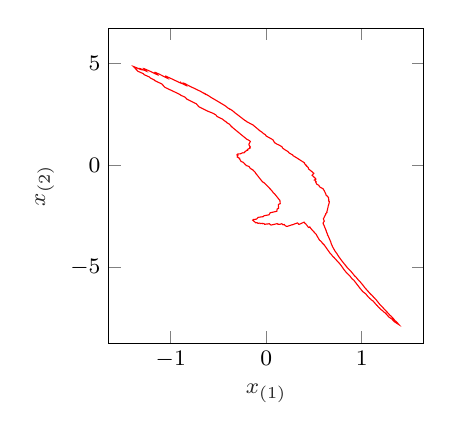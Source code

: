 % This file was created by matlab2tikz.
%
\begin{tikzpicture}
\footnotesize

\begin{axis}[%
width=4cm,
height=4cm,
at={(0in,0in)},
scale only axis,
xmin=-1.65,
xmax=1.65,
xlabel style={font=\color{white!15!black}},
xlabel={$x_{(1)}$},
ymin=-8.7,
ymax=6.7,
ylabel style={font=\color{white!15!black}},
ylabel={$x_{(2)}$},
axis background/.style={fill=white}
]
\addplot [color=red, forget plot]
  table[row sep=crcr]{%
-1.375	4.75\\
-1.391	4.828\\
-1.364	4.779\\
-1.344	4.737\\
-1.344	4.736\\
-1.319	4.688\\
-1.316	4.684\\
-1.327	4.737\\
-1.326	4.737\\
-1.325	4.735\\
-1.276	4.641\\
-1.275	4.639\\
-1.274	4.638\\
-1.257	4.605\\
-1.28	4.722\\
-1.279	4.721\\
-1.278	4.72\\
-1.231	4.627\\
-1.159	4.464\\
-1.158	4.463\\
-1.142	4.43\\
-1.162	4.538\\
-1.161	4.538\\
-1.16	4.536\\
-1.117	4.448\\
-1.05	4.289\\
-1.05	4.287\\
-1.034	4.254\\
-1.053	4.357\\
-1.053	4.358\\
-1.053	4.358\\
-1.052	4.357\\
-1.05	4.354\\
-0.973	4.188\\
-0.969	4.178\\
-0.895	4.016\\
-0.892	4.01\\
-0.892	4.009\\
-0.89	4.006\\
-0.893	4.027\\
-0.893	4.026\\
-0.859	3.949\\
-0.843	3.907\\
-0.842	3.905\\
-0.86	4.006\\
-0.86	4.006\\
-0.858	4.003\\
-0.795	3.854\\
-0.789	3.839\\
-0.685	3.606\\
-0.652	3.514\\
-0.655	3.533\\
-0.655	3.533\\
-0.653	3.53\\
-0.606	3.405\\
-0.582	3.328\\
-0.518	3.155\\
-0.512	3.134\\
-0.506	3.12\\
-0.431	2.912\\
-0.401	2.801\\
-0.396	2.788\\
-0.387	2.758\\
-0.387	2.76\\
-0.387	2.763\\
-0.386	2.76\\
-0.385	2.758\\
-0.382	2.752\\
-0.379	2.745\\
-0.358	2.684\\
-0.357	2.683\\
-0.322	2.544\\
-0.312	2.51\\
-0.306	2.492\\
-0.301	2.473\\
-0.301	2.47\\
-0.3	2.468\\
-0.299	2.466\\
-0.23	2.216\\
-0.209	2.152\\
-0.208	2.148\\
-0.206	2.137\\
-0.206	2.135\\
-0.141	1.977\\
-0.14	1.975\\
-0.067	1.689\\
-0.067	1.686\\
-0.046	1.622\\
-0.038	1.591\\
-0.031	1.559\\
-0.03	1.555\\
-0.029	1.55\\
-0.012	1.504\\
-0.012	1.504\\
-0.011	1.501\\
-0.009	1.491\\
-0.0	1.43\\
0.067	1.255\\
0.067	1.254\\
0.07	1.244\\
0.071	1.242\\
0.072	1.232\\
0.088	1.103\\
0.089	1.102\\
0.09	1.098\\
0.109	1.043\\
0.113	1.033\\
0.115	1.028\\
0.118	1.022\\
0.12	1.019\\
0.161	0.92\\
0.163	0.915\\
0.163	0.912\\
0.165	0.904\\
0.171	0.845\\
0.189	0.78\\
0.223	0.684\\
0.226	0.676\\
0.226	0.674\\
0.227	0.671\\
0.231	0.656\\
0.232	0.641\\
0.234	0.623\\
0.243	0.599\\
0.243	0.598\\
0.244	0.596\\
0.246	0.588\\
0.247	0.585\\
0.248	0.582\\
0.278	0.5\\
0.278	0.498\\
0.279	0.496\\
0.28	0.493\\
0.28	0.487\\
0.281	0.474\\
0.281	0.471\\
0.282	0.467\\
0.287	0.454\\
0.288	0.452\\
0.335	0.317\\
0.337	0.311\\
0.337	0.309\\
0.338	0.305\\
0.347	0.282\\
0.4	0.119\\
0.4	0.117\\
0.402	0.111\\
0.403	0.106\\
0.403	0.097\\
0.402	0.072\\
0.416	0.012\\
0.419	0.003\\
0.418	-0.018\\
0.428	-0.05\\
0.428	-0.053\\
0.427	-0.058\\
0.44	-0.107\\
0.444	-0.184\\
0.45	-0.204\\
0.451	-0.207\\
0.453	-0.214\\
0.475	-0.299\\
0.476	-0.301\\
0.478	-0.309\\
0.499	-0.394\\
0.482	-0.487\\
0.481	-0.489\\
0.482	-0.495\\
0.501	-0.578\\
0.501	-0.579\\
0.502	-0.58\\
0.503	-0.584\\
0.521	-0.672\\
0.507	-0.716\\
0.508	-0.717\\
0.508	-0.721\\
0.523	-0.803\\
0.518	-0.818\\
0.53	-0.929\\
0.551	-0.979\\
0.551	-0.98\\
0.561	-1.063\\
0.596	-1.149\\
0.607	-1.244\\
0.609	-1.249\\
0.609	-1.25\\
0.628	-1.444\\
0.628	-1.453\\
0.628	-1.456\\
0.627	-1.458\\
0.628	-1.469\\
0.64	-1.508\\
0.641	-1.527\\
0.652	-1.567\\
0.655	-1.667\\
0.655	-1.669\\
0.655	-1.674\\
0.655	-1.747\\
0.662	-1.776\\
0.662	-1.777\\
0.658	-1.875\\
0.658	-1.877\\
0.655	-1.916\\
0.652	-1.973\\
0.652	-1.975\\
0.651	-1.976\\
0.649	-2.013\\
0.647	-2.074\\
0.647	-2.079\\
0.644	-2.114\\
0.642	-2.15\\
0.642	-2.183\\
0.639	-2.215\\
0.636	-2.28\\
0.635	-2.285\\
0.635	-2.288\\
0.637	-2.312\\
0.636	-2.314\\
0.624	-2.365\\
0.625	-2.389\\
0.625	-2.39\\
0.618	-2.443\\
0.602	-2.603\\
0.602	-2.606\\
0.601	-2.611\\
0.599	-2.624\\
0.608	-2.727\\
0.608	-2.733\\
0.596	-2.829\\
0.597	-2.839\\
0.598	-2.846\\
0.597	-2.854\\
0.61	-2.987\\
0.611	-2.991\\
0.61	-2.999\\
0.623	-3.136\\
0.624	-3.14\\
0.623	-3.152\\
0.629	-3.212\\
0.629	-3.214\\
0.629	-3.222\\
0.635	-3.288\\
0.635	-3.291\\
0.635	-3.3\\
0.642	-3.366\\
0.642	-3.368\\
0.642	-3.409\\
0.648	-3.443\\
0.677	-3.759\\
0.677	-3.761\\
0.684	-3.866\\
0.692	-3.936\\
0.692	-3.938\\
0.696	-3.99\\
0.712	-4.121\\
0.718	-4.174\\
0.743	-4.34\\
0.76	-4.465\\
0.788	-4.647\\
0.851	-5.013\\
0.884	-5.168\\
0.884	-5.17\\
0.9	-5.256\\
0.901	-5.263\\
0.931	-5.433\\
0.94	-5.464\\
0.971	-5.641\\
0.979	-5.669\\
1.016	-5.877\\
1.031	-5.973\\
1.088	-6.273\\
1.09	-6.278\\
1.099	-6.326\\
1.108	-6.361\\
1.13	-6.474\\
1.135	-6.492\\
1.158	-6.612\\
1.18	-6.747\\
1.184	-6.764\\
1.187	-6.786\\
1.208	-6.893\\
1.211	-6.901\\
1.236	-7.028\\
1.237	-7.032\\
1.263	-7.163\\
1.264	-7.166\\
1.29	-7.301\\
1.29	-7.302\\
1.297	-7.337\\
1.305	-7.36\\
1.318	-7.427\\
1.319	-7.429\\
1.333	-7.498\\
1.346	-7.578\\
1.347	-7.582\\
1.352	-7.61\\
1.362	-7.64\\
1.376	-7.712\\
1.391	-7.796\\
1.375	-7.75\\
1.375	-7.75\\
1.344	-7.656\\
1.33	-7.585\\
1.328	-7.578\\
1.316	-7.515\\
1.315	-7.514\\
1.286	-7.424\\
1.273	-7.354\\
1.272	-7.346\\
1.26	-7.286\\
1.259	-7.28\\
1.248	-7.225\\
1.232	-7.173\\
1.221	-7.118\\
1.202	-7.058\\
1.187	-6.977\\
1.18	-6.954\\
1.164	-6.868\\
1.158	-6.846\\
1.121	-6.644\\
1.1	-6.577\\
1.095	-6.547\\
1.084	-6.511\\
1.075	-6.459\\
1.067	-6.429\\
1.042	-6.284\\
1.012	-6.181\\
0.988	-6.043\\
0.986	-6.034\\
0.918	-5.622\\
0.898	-5.547\\
0.878	-5.421\\
0.865	-5.358\\
0.848	-5.286\\
0.848	-5.282\\
0.841	-5.252\\
0.837	-5.226\\
0.833	-5.209\\
0.827	-5.169\\
0.824	-5.157\\
0.815	-5.101\\
0.814	-5.097\\
0.801	-5.009\\
0.777	-4.851\\
0.717	-4.544\\
0.712	-4.516\\
0.694	-4.439\\
0.684	-4.368\\
0.669	-4.3\\
0.608	-3.897\\
0.586	-3.797\\
0.58	-3.745\\
0.558	-3.658\\
0.534	-3.467\\
0.529	-3.419\\
0.525	-3.387\\
0.466	-3.084\\
0.457	-3.017\\
0.452	-3.034\\
0.448	-3.043\\
0.447	-3.043\\
0.443	-3.034\\
0.443	-3.033\\
0.441	-3.027\\
0.414	-2.864\\
0.41	-2.855\\
0.409	-2.854\\
0.408	-2.848\\
0.397	-2.783\\
0.362	-2.856\\
0.361	-2.858\\
0.361	-2.858\\
0.347	-2.889\\
0.345	-2.894\\
0.344	-2.893\\
0.342	-2.889\\
0.341	-2.886\\
0.328	-2.82\\
0.304	-2.858\\
0.286	-2.893\\
0.278	-2.909\\
0.278	-2.909\\
0.274	-2.907\\
0.273	-2.906\\
0.251	-2.941\\
0.249	-2.945\\
0.246	-2.949\\
0.246	-2.949\\
0.228	-2.977\\
0.218	-2.991\\
0.218	-2.991\\
0.213	-2.988\\
0.212	-2.986\\
0.204	-2.967\\
0.204	-2.966\\
0.201	-2.958\\
0.189	-2.897\\
0.177	-2.912\\
0.177	-2.913\\
0.176	-2.913\\
0.175	-2.91\\
0.175	-2.909\\
0.163	-2.858\\
0.15	-2.88\\
0.14	-2.893\\
0.14	-2.893\\
0.137	-2.892\\
0.136	-2.891\\
0.136	-2.89\\
0.133	-2.883\\
0.126	-2.891\\
0.126	-2.892\\
0.125	-2.892\\
0.125	-2.89\\
0.116	-2.852\\
0.106	-2.864\\
0.104	-2.866\\
0.103	-2.869\\
0.051	-2.924\\
0.05	-2.925\\
0.05	-2.925\\
0.049	-2.921\\
0.048	-2.92\\
0.033	-2.858\\
0.011	-2.878\\
0.011	-2.878\\
0.01	-2.878\\
0.01	-2.876\\
0.008	-2.87\\
-0.015	-2.889\\
-0.016	-2.889\\
-0.016	-2.888\\
-0.025	-2.85\\
-0.035	-2.857\\
-0.036	-2.858\\
-0.036	-2.858\\
-0.037	-2.854\\
-0.038	-2.853\\
-0.042	-2.838\\
-0.061	-2.853\\
-0.061	-2.853\\
-0.062	-2.852\\
-0.062	-2.851\\
-0.068	-2.828\\
-0.086	-2.841\\
-0.087	-2.84\\
-0.096	-2.804\\
-0.109	-2.813\\
-0.11	-2.812\\
-0.125	-2.75\\
-0.125	-2.749\\
-0.141	-2.688\\
-0.133	-2.654\\
-0.102	-2.636\\
-0.098	-2.615\\
-0.096	-2.613\\
-0.085	-2.549\\
-0.029	-2.511\\
-0.023	-2.47\\
0.03	-2.423\\
0.042	-2.323\\
0.111	-2.252\\
0.115	-2.14\\
0.115	-2.138\\
0.129	-2.112\\
0.128	-1.921\\
0.128	-1.919\\
0.147	-1.878\\
0.144	-1.723\\
0.086	-1.388\\
0.077	-1.357\\
0.077	-1.355\\
0.073	-1.333\\
0.058	-1.238\\
-0.001	-0.948\\
-0.024	-0.852\\
-0.037	-0.817\\
-0.037	-0.816\\
-0.04	-0.802\\
-0.041	-0.797\\
-0.059	-0.694\\
-0.095	-0.479\\
-0.097	-0.467\\
-0.111	-0.392\\
-0.112	-0.384\\
-0.112	-0.383\\
-0.112	-0.368\\
-0.119	-0.327\\
-0.127	-0.295\\
-0.128	-0.291\\
-0.134	-0.254\\
-0.135	-0.244\\
-0.137	-0.24\\
-0.142	-0.228\\
-0.143	-0.226\\
-0.143	-0.224\\
-0.144	-0.221\\
-0.145	-0.21\\
-0.15	-0.2\\
-0.152	-0.197\\
-0.154	-0.19\\
-0.164	-0.163\\
-0.166	-0.155\\
-0.168	-0.145\\
-0.177	-0.082\\
-0.179	-0.06\\
-0.207	-0.019\\
-0.209	-0.015\\
-0.21	-0.014\\
-0.21	-0.01\\
-0.211	0.004\\
-0.212	0.005\\
-0.213	0.009\\
-0.214	0.016\\
-0.224	0.058\\
-0.24	0.14\\
-0.241	0.144\\
-0.261	0.18\\
-0.262	0.182\\
-0.263	0.184\\
-0.265	0.2\\
-0.279	0.311\\
-0.281	0.316\\
-0.282	0.319\\
-0.283	0.321\\
-0.284	0.328\\
-0.284	0.329\\
-0.282	0.337\\
-0.283	0.338\\
-0.284	0.353\\
-0.285	0.359\\
-0.303	0.402\\
-0.303	0.403\\
-0.303	0.405\\
-0.303	0.412\\
-0.303	0.417\\
-0.298	0.459\\
-0.303	0.474\\
-0.305	0.479\\
-0.305	0.48\\
-0.305	0.481\\
-0.303	0.487\\
-0.3	0.494\\
-0.306	0.51\\
-0.306	0.514\\
-0.305	0.518\\
-0.301	0.545\\
-0.296	0.55\\
-0.269	0.561\\
-0.247	0.608\\
-0.246	0.609\\
-0.245	0.609\\
-0.234	0.603\\
-0.218	0.678\\
-0.206	0.717\\
-0.202	0.725\\
-0.196	0.727\\
-0.197	0.734\\
-0.197	0.737\\
-0.198	0.743\\
-0.198	0.745\\
-0.196	0.768\\
-0.196	0.77\\
-0.167	0.846\\
-0.171	0.876\\
-0.172	0.879\\
-0.172	0.883\\
-0.168	0.909\\
-0.172	0.935\\
-0.174	0.948\\
-0.18	0.991\\
-0.18	0.996\\
-0.18	0.997\\
-0.181	1.033\\
-0.166	1.16\\
-0.173	1.198\\
-0.204	1.275\\
-0.204	1.276\\
-0.208	1.29\\
-0.351	1.839\\
-0.352	1.843\\
-0.369	1.918\\
-0.371	1.93\\
-0.384	1.997\\
-0.386	2.01\\
-0.41	2.075\\
-0.412	2.083\\
-0.414	2.092\\
-0.419	2.118\\
-0.438	2.177\\
-0.438	2.178\\
-0.453	2.234\\
-0.458	2.258\\
-0.476	2.292\\
-0.513	2.383\\
-0.514	2.387\\
-0.515	2.39\\
-0.528	2.464\\
-0.56	2.547\\
-0.615	2.648\\
-0.704	2.858\\
-0.705	2.863\\
-0.707	2.869\\
-0.732	3.005\\
-0.831	3.233\\
-0.832	3.239\\
-0.834	3.245\\
-0.849	3.323\\
-0.898	3.433\\
-0.898	3.435\\
-0.899	3.437\\
-0.903	3.458\\
-0.928	3.517\\
-0.937	3.535\\
-1.06	3.806\\
-1.061	3.812\\
-1.063	3.819\\
-1.093	3.973\\
-1.164	4.13\\
-1.166	4.138\\
-1.168	4.144\\
-1.174	4.175\\
-1.212	4.26\\
-1.214	4.268\\
-1.216	4.274\\
-1.225	4.319\\
-1.24	4.347\\
-1.277	4.426\\
-1.278	4.427\\
-1.288	4.476\\
-1.303	4.51\\
-1.305	4.514\\
-1.344	4.595\\
-1.344	4.596\\
-1.359	4.672\\
-1.36	4.673\\
-1.375	4.75\\
};
\end{axis}
\end{tikzpicture}%